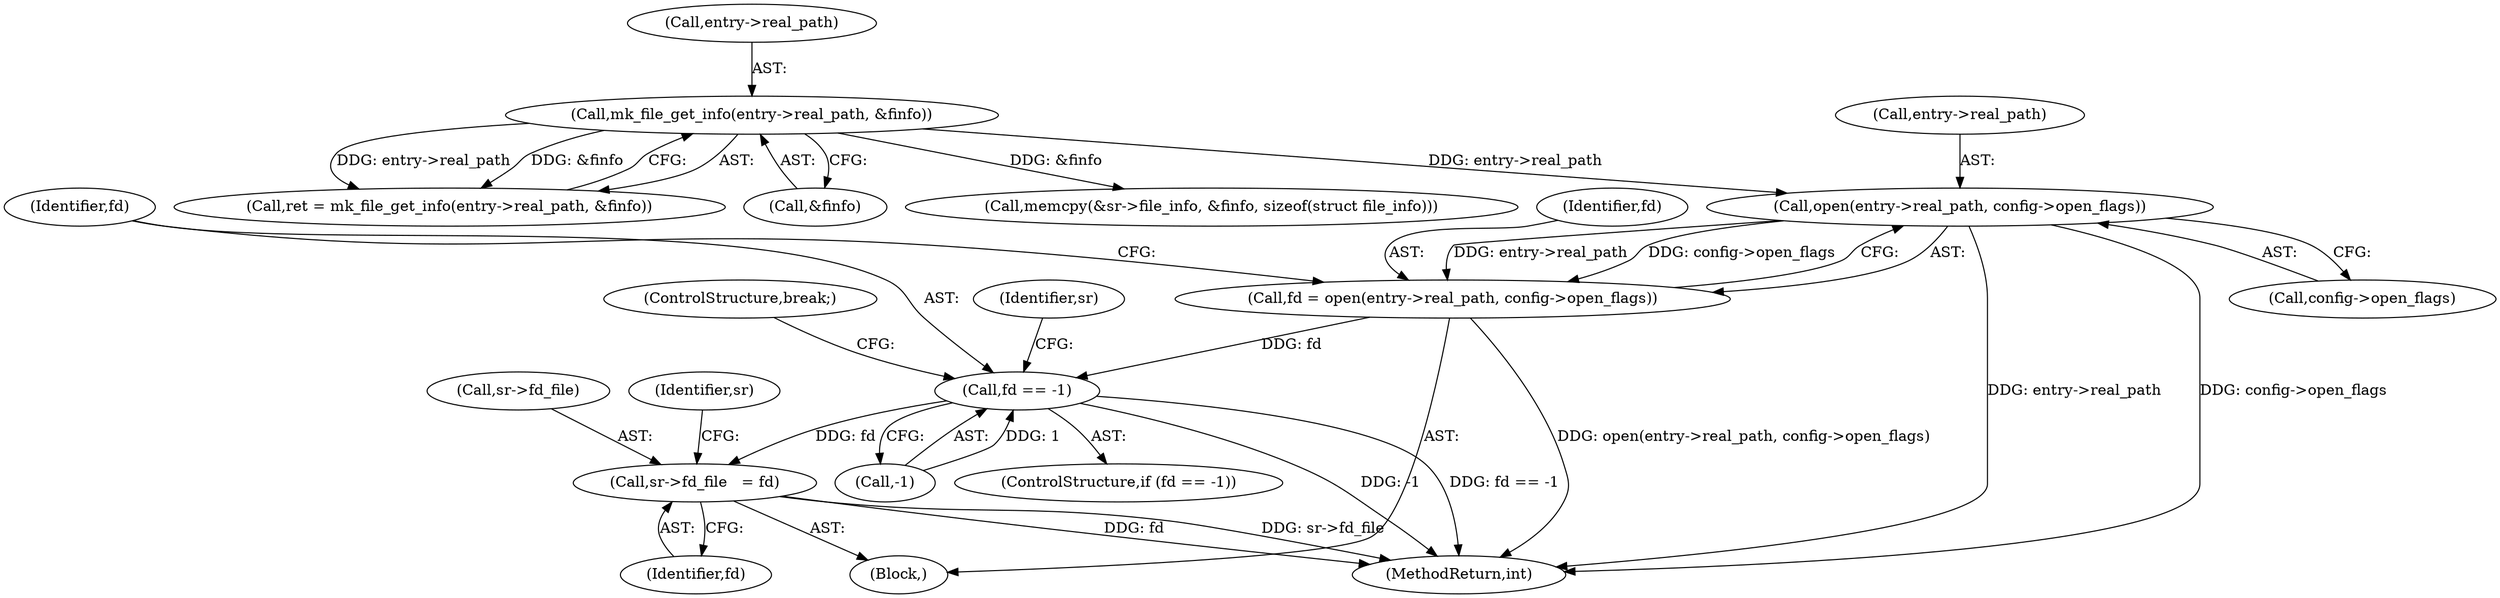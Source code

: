 digraph "0_monkey_b2d0e6f92310bb14a15aa2f8e96e1fb5379776dd@API" {
"1000162" [label="(Call,open(entry->real_path, config->open_flags))"];
"1000147" [label="(Call,mk_file_get_info(entry->real_path, &finfo))"];
"1000160" [label="(Call,fd = open(entry->real_path, config->open_flags))"];
"1000170" [label="(Call,fd == -1)"];
"1000176" [label="(Call,sr->fd_file   = fd)"];
"1000170" [label="(Call,fd == -1)"];
"1000177" [label="(Call,sr->fd_file)"];
"1000166" [label="(Call,config->open_flags)"];
"1000162" [label="(Call,open(entry->real_path, config->open_flags))"];
"1000178" [label="(Identifier,sr)"];
"1000169" [label="(ControlStructure,if (fd == -1))"];
"1000163" [label="(Call,entry->real_path)"];
"1000151" [label="(Call,&finfo)"];
"1000147" [label="(Call,mk_file_get_info(entry->real_path, &finfo))"];
"1000172" [label="(Call,-1)"];
"1000175" [label="(ControlStructure,break;)"];
"1000160" [label="(Call,fd = open(entry->real_path, config->open_flags))"];
"1000161" [label="(Identifier,fd)"];
"1000211" [label="(Call,memcpy(&sr->file_info, &finfo, sizeof(struct file_info)))"];
"1000176" [label="(Call,sr->fd_file   = fd)"];
"1000145" [label="(Call,ret = mk_file_get_info(entry->real_path, &finfo))"];
"1000136" [label="(Block,)"];
"1000472" [label="(MethodReturn,int)"];
"1000183" [label="(Identifier,sr)"];
"1000180" [label="(Identifier,fd)"];
"1000148" [label="(Call,entry->real_path)"];
"1000171" [label="(Identifier,fd)"];
"1000162" -> "1000160"  [label="AST: "];
"1000162" -> "1000166"  [label="CFG: "];
"1000163" -> "1000162"  [label="AST: "];
"1000166" -> "1000162"  [label="AST: "];
"1000160" -> "1000162"  [label="CFG: "];
"1000162" -> "1000472"  [label="DDG: config->open_flags"];
"1000162" -> "1000472"  [label="DDG: entry->real_path"];
"1000162" -> "1000160"  [label="DDG: entry->real_path"];
"1000162" -> "1000160"  [label="DDG: config->open_flags"];
"1000147" -> "1000162"  [label="DDG: entry->real_path"];
"1000147" -> "1000145"  [label="AST: "];
"1000147" -> "1000151"  [label="CFG: "];
"1000148" -> "1000147"  [label="AST: "];
"1000151" -> "1000147"  [label="AST: "];
"1000145" -> "1000147"  [label="CFG: "];
"1000147" -> "1000145"  [label="DDG: entry->real_path"];
"1000147" -> "1000145"  [label="DDG: &finfo"];
"1000147" -> "1000211"  [label="DDG: &finfo"];
"1000160" -> "1000136"  [label="AST: "];
"1000161" -> "1000160"  [label="AST: "];
"1000171" -> "1000160"  [label="CFG: "];
"1000160" -> "1000472"  [label="DDG: open(entry->real_path, config->open_flags)"];
"1000160" -> "1000170"  [label="DDG: fd"];
"1000170" -> "1000169"  [label="AST: "];
"1000170" -> "1000172"  [label="CFG: "];
"1000171" -> "1000170"  [label="AST: "];
"1000172" -> "1000170"  [label="AST: "];
"1000175" -> "1000170"  [label="CFG: "];
"1000178" -> "1000170"  [label="CFG: "];
"1000170" -> "1000472"  [label="DDG: -1"];
"1000170" -> "1000472"  [label="DDG: fd == -1"];
"1000172" -> "1000170"  [label="DDG: 1"];
"1000170" -> "1000176"  [label="DDG: fd"];
"1000176" -> "1000136"  [label="AST: "];
"1000176" -> "1000180"  [label="CFG: "];
"1000177" -> "1000176"  [label="AST: "];
"1000180" -> "1000176"  [label="AST: "];
"1000183" -> "1000176"  [label="CFG: "];
"1000176" -> "1000472"  [label="DDG: fd"];
"1000176" -> "1000472"  [label="DDG: sr->fd_file"];
}
